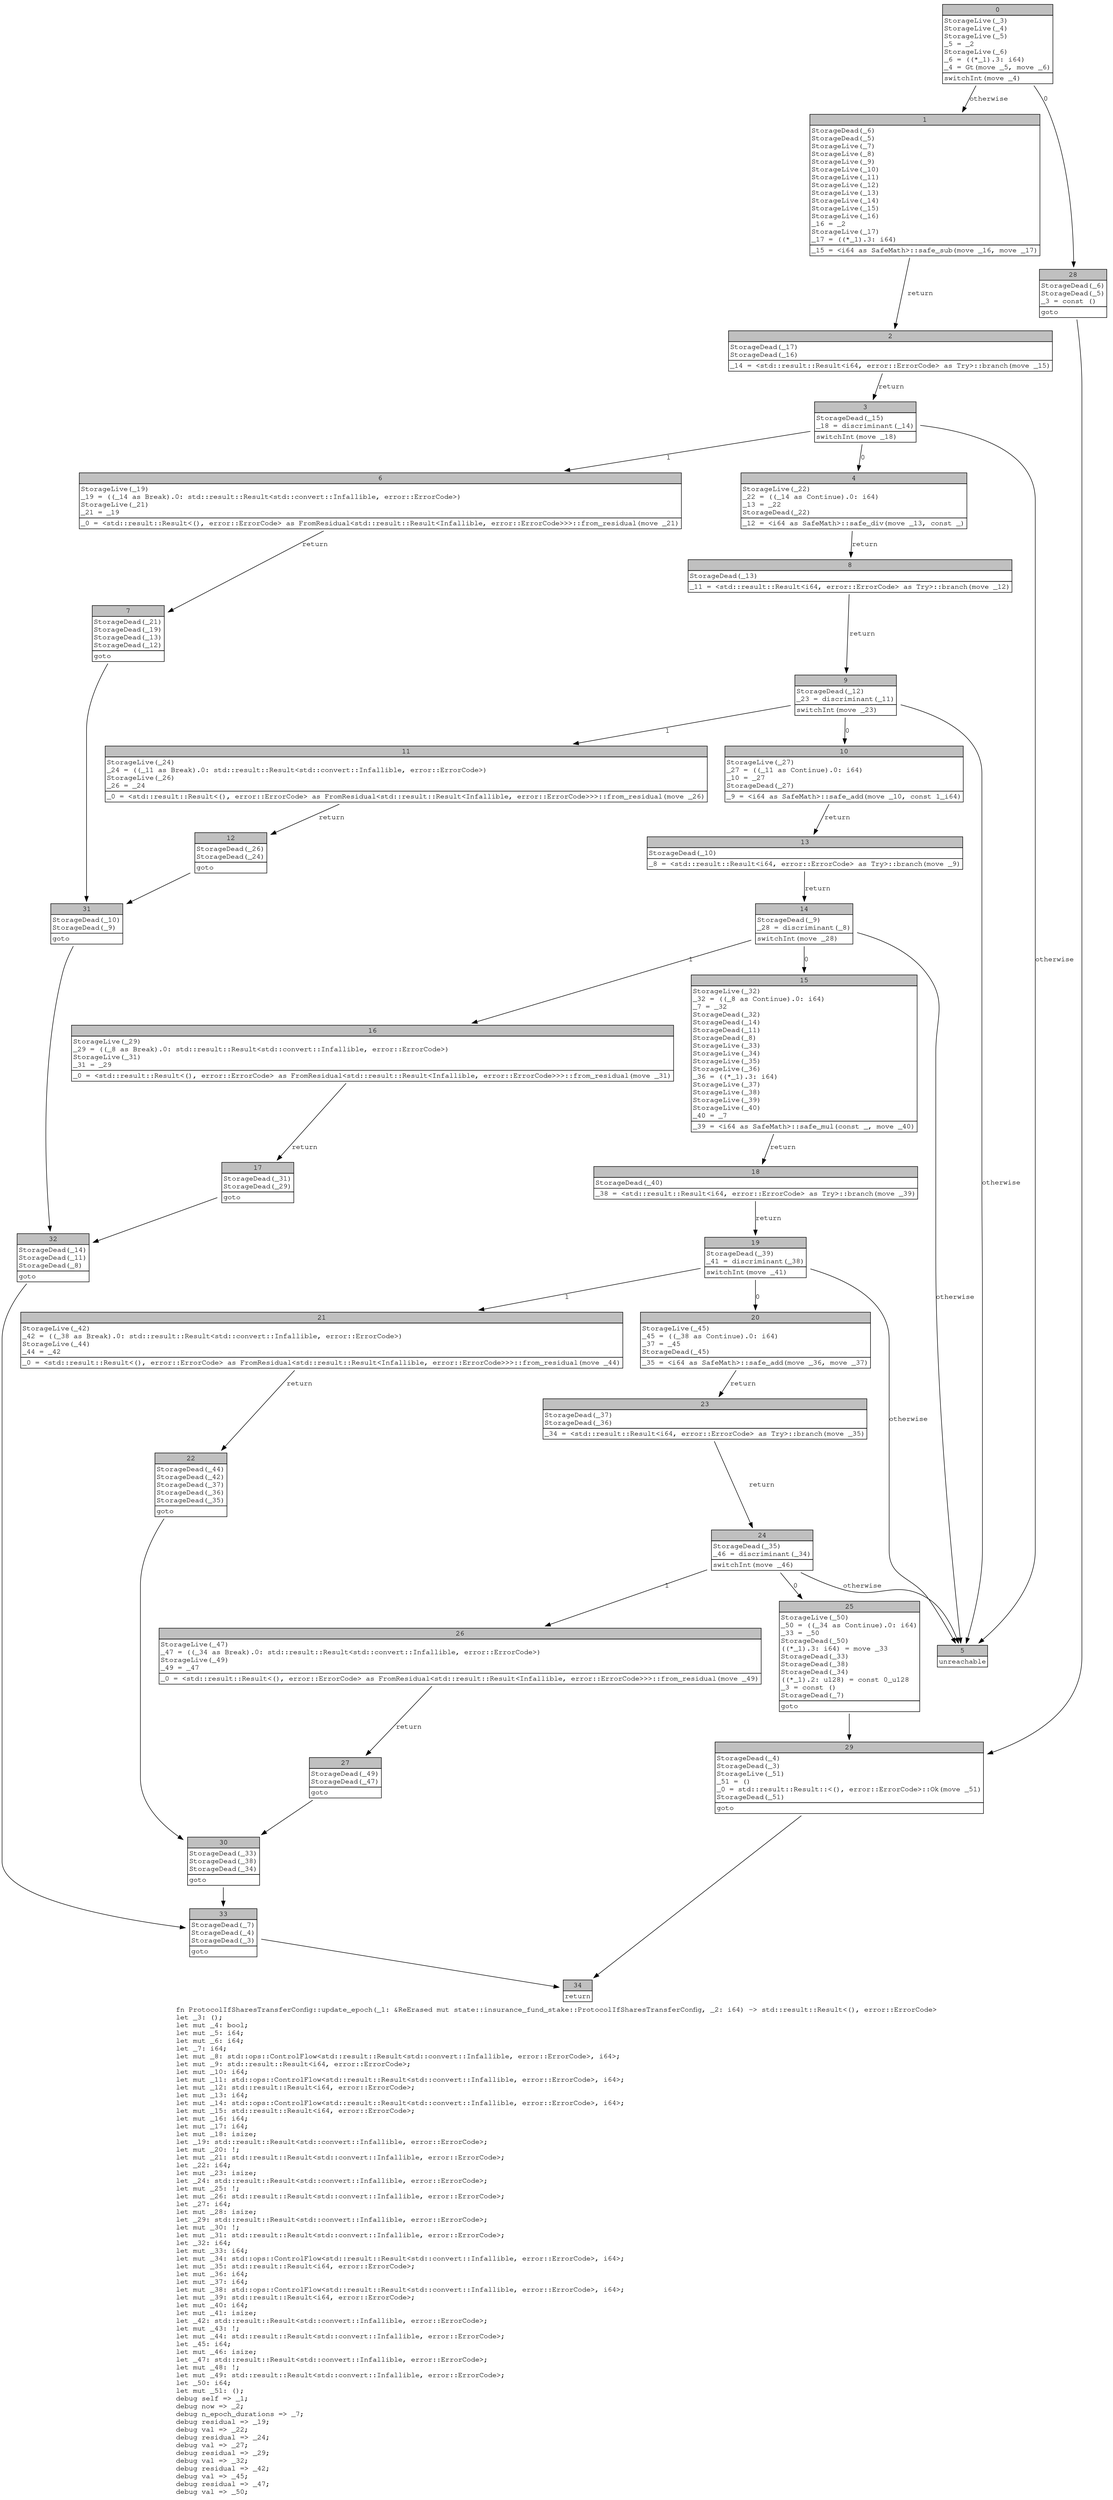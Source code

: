 digraph Mir_0_3375 {
    graph [fontname="Courier, monospace"];
    node [fontname="Courier, monospace"];
    edge [fontname="Courier, monospace"];
    label=<fn ProtocolIfSharesTransferConfig::update_epoch(_1: &amp;ReErased mut state::insurance_fund_stake::ProtocolIfSharesTransferConfig, _2: i64) -&gt; std::result::Result&lt;(), error::ErrorCode&gt;<br align="left"/>let _3: ();<br align="left"/>let mut _4: bool;<br align="left"/>let mut _5: i64;<br align="left"/>let mut _6: i64;<br align="left"/>let _7: i64;<br align="left"/>let mut _8: std::ops::ControlFlow&lt;std::result::Result&lt;std::convert::Infallible, error::ErrorCode&gt;, i64&gt;;<br align="left"/>let mut _9: std::result::Result&lt;i64, error::ErrorCode&gt;;<br align="left"/>let mut _10: i64;<br align="left"/>let mut _11: std::ops::ControlFlow&lt;std::result::Result&lt;std::convert::Infallible, error::ErrorCode&gt;, i64&gt;;<br align="left"/>let mut _12: std::result::Result&lt;i64, error::ErrorCode&gt;;<br align="left"/>let mut _13: i64;<br align="left"/>let mut _14: std::ops::ControlFlow&lt;std::result::Result&lt;std::convert::Infallible, error::ErrorCode&gt;, i64&gt;;<br align="left"/>let mut _15: std::result::Result&lt;i64, error::ErrorCode&gt;;<br align="left"/>let mut _16: i64;<br align="left"/>let mut _17: i64;<br align="left"/>let mut _18: isize;<br align="left"/>let _19: std::result::Result&lt;std::convert::Infallible, error::ErrorCode&gt;;<br align="left"/>let mut _20: !;<br align="left"/>let mut _21: std::result::Result&lt;std::convert::Infallible, error::ErrorCode&gt;;<br align="left"/>let _22: i64;<br align="left"/>let mut _23: isize;<br align="left"/>let _24: std::result::Result&lt;std::convert::Infallible, error::ErrorCode&gt;;<br align="left"/>let mut _25: !;<br align="left"/>let mut _26: std::result::Result&lt;std::convert::Infallible, error::ErrorCode&gt;;<br align="left"/>let _27: i64;<br align="left"/>let mut _28: isize;<br align="left"/>let _29: std::result::Result&lt;std::convert::Infallible, error::ErrorCode&gt;;<br align="left"/>let mut _30: !;<br align="left"/>let mut _31: std::result::Result&lt;std::convert::Infallible, error::ErrorCode&gt;;<br align="left"/>let _32: i64;<br align="left"/>let mut _33: i64;<br align="left"/>let mut _34: std::ops::ControlFlow&lt;std::result::Result&lt;std::convert::Infallible, error::ErrorCode&gt;, i64&gt;;<br align="left"/>let mut _35: std::result::Result&lt;i64, error::ErrorCode&gt;;<br align="left"/>let mut _36: i64;<br align="left"/>let mut _37: i64;<br align="left"/>let mut _38: std::ops::ControlFlow&lt;std::result::Result&lt;std::convert::Infallible, error::ErrorCode&gt;, i64&gt;;<br align="left"/>let mut _39: std::result::Result&lt;i64, error::ErrorCode&gt;;<br align="left"/>let mut _40: i64;<br align="left"/>let mut _41: isize;<br align="left"/>let _42: std::result::Result&lt;std::convert::Infallible, error::ErrorCode&gt;;<br align="left"/>let mut _43: !;<br align="left"/>let mut _44: std::result::Result&lt;std::convert::Infallible, error::ErrorCode&gt;;<br align="left"/>let _45: i64;<br align="left"/>let mut _46: isize;<br align="left"/>let _47: std::result::Result&lt;std::convert::Infallible, error::ErrorCode&gt;;<br align="left"/>let mut _48: !;<br align="left"/>let mut _49: std::result::Result&lt;std::convert::Infallible, error::ErrorCode&gt;;<br align="left"/>let _50: i64;<br align="left"/>let mut _51: ();<br align="left"/>debug self =&gt; _1;<br align="left"/>debug now =&gt; _2;<br align="left"/>debug n_epoch_durations =&gt; _7;<br align="left"/>debug residual =&gt; _19;<br align="left"/>debug val =&gt; _22;<br align="left"/>debug residual =&gt; _24;<br align="left"/>debug val =&gt; _27;<br align="left"/>debug residual =&gt; _29;<br align="left"/>debug val =&gt; _32;<br align="left"/>debug residual =&gt; _42;<br align="left"/>debug val =&gt; _45;<br align="left"/>debug residual =&gt; _47;<br align="left"/>debug val =&gt; _50;<br align="left"/>>;
    bb0__0_3375 [shape="none", label=<<table border="0" cellborder="1" cellspacing="0"><tr><td bgcolor="gray" align="center" colspan="1">0</td></tr><tr><td align="left" balign="left">StorageLive(_3)<br/>StorageLive(_4)<br/>StorageLive(_5)<br/>_5 = _2<br/>StorageLive(_6)<br/>_6 = ((*_1).3: i64)<br/>_4 = Gt(move _5, move _6)<br/></td></tr><tr><td align="left">switchInt(move _4)</td></tr></table>>];
    bb1__0_3375 [shape="none", label=<<table border="0" cellborder="1" cellspacing="0"><tr><td bgcolor="gray" align="center" colspan="1">1</td></tr><tr><td align="left" balign="left">StorageDead(_6)<br/>StorageDead(_5)<br/>StorageLive(_7)<br/>StorageLive(_8)<br/>StorageLive(_9)<br/>StorageLive(_10)<br/>StorageLive(_11)<br/>StorageLive(_12)<br/>StorageLive(_13)<br/>StorageLive(_14)<br/>StorageLive(_15)<br/>StorageLive(_16)<br/>_16 = _2<br/>StorageLive(_17)<br/>_17 = ((*_1).3: i64)<br/></td></tr><tr><td align="left">_15 = &lt;i64 as SafeMath&gt;::safe_sub(move _16, move _17)</td></tr></table>>];
    bb2__0_3375 [shape="none", label=<<table border="0" cellborder="1" cellspacing="0"><tr><td bgcolor="gray" align="center" colspan="1">2</td></tr><tr><td align="left" balign="left">StorageDead(_17)<br/>StorageDead(_16)<br/></td></tr><tr><td align="left">_14 = &lt;std::result::Result&lt;i64, error::ErrorCode&gt; as Try&gt;::branch(move _15)</td></tr></table>>];
    bb3__0_3375 [shape="none", label=<<table border="0" cellborder="1" cellspacing="0"><tr><td bgcolor="gray" align="center" colspan="1">3</td></tr><tr><td align="left" balign="left">StorageDead(_15)<br/>_18 = discriminant(_14)<br/></td></tr><tr><td align="left">switchInt(move _18)</td></tr></table>>];
    bb4__0_3375 [shape="none", label=<<table border="0" cellborder="1" cellspacing="0"><tr><td bgcolor="gray" align="center" colspan="1">4</td></tr><tr><td align="left" balign="left">StorageLive(_22)<br/>_22 = ((_14 as Continue).0: i64)<br/>_13 = _22<br/>StorageDead(_22)<br/></td></tr><tr><td align="left">_12 = &lt;i64 as SafeMath&gt;::safe_div(move _13, const _)</td></tr></table>>];
    bb5__0_3375 [shape="none", label=<<table border="0" cellborder="1" cellspacing="0"><tr><td bgcolor="gray" align="center" colspan="1">5</td></tr><tr><td align="left">unreachable</td></tr></table>>];
    bb6__0_3375 [shape="none", label=<<table border="0" cellborder="1" cellspacing="0"><tr><td bgcolor="gray" align="center" colspan="1">6</td></tr><tr><td align="left" balign="left">StorageLive(_19)<br/>_19 = ((_14 as Break).0: std::result::Result&lt;std::convert::Infallible, error::ErrorCode&gt;)<br/>StorageLive(_21)<br/>_21 = _19<br/></td></tr><tr><td align="left">_0 = &lt;std::result::Result&lt;(), error::ErrorCode&gt; as FromResidual&lt;std::result::Result&lt;Infallible, error::ErrorCode&gt;&gt;&gt;::from_residual(move _21)</td></tr></table>>];
    bb7__0_3375 [shape="none", label=<<table border="0" cellborder="1" cellspacing="0"><tr><td bgcolor="gray" align="center" colspan="1">7</td></tr><tr><td align="left" balign="left">StorageDead(_21)<br/>StorageDead(_19)<br/>StorageDead(_13)<br/>StorageDead(_12)<br/></td></tr><tr><td align="left">goto</td></tr></table>>];
    bb8__0_3375 [shape="none", label=<<table border="0" cellborder="1" cellspacing="0"><tr><td bgcolor="gray" align="center" colspan="1">8</td></tr><tr><td align="left" balign="left">StorageDead(_13)<br/></td></tr><tr><td align="left">_11 = &lt;std::result::Result&lt;i64, error::ErrorCode&gt; as Try&gt;::branch(move _12)</td></tr></table>>];
    bb9__0_3375 [shape="none", label=<<table border="0" cellborder="1" cellspacing="0"><tr><td bgcolor="gray" align="center" colspan="1">9</td></tr><tr><td align="left" balign="left">StorageDead(_12)<br/>_23 = discriminant(_11)<br/></td></tr><tr><td align="left">switchInt(move _23)</td></tr></table>>];
    bb10__0_3375 [shape="none", label=<<table border="0" cellborder="1" cellspacing="0"><tr><td bgcolor="gray" align="center" colspan="1">10</td></tr><tr><td align="left" balign="left">StorageLive(_27)<br/>_27 = ((_11 as Continue).0: i64)<br/>_10 = _27<br/>StorageDead(_27)<br/></td></tr><tr><td align="left">_9 = &lt;i64 as SafeMath&gt;::safe_add(move _10, const 1_i64)</td></tr></table>>];
    bb11__0_3375 [shape="none", label=<<table border="0" cellborder="1" cellspacing="0"><tr><td bgcolor="gray" align="center" colspan="1">11</td></tr><tr><td align="left" balign="left">StorageLive(_24)<br/>_24 = ((_11 as Break).0: std::result::Result&lt;std::convert::Infallible, error::ErrorCode&gt;)<br/>StorageLive(_26)<br/>_26 = _24<br/></td></tr><tr><td align="left">_0 = &lt;std::result::Result&lt;(), error::ErrorCode&gt; as FromResidual&lt;std::result::Result&lt;Infallible, error::ErrorCode&gt;&gt;&gt;::from_residual(move _26)</td></tr></table>>];
    bb12__0_3375 [shape="none", label=<<table border="0" cellborder="1" cellspacing="0"><tr><td bgcolor="gray" align="center" colspan="1">12</td></tr><tr><td align="left" balign="left">StorageDead(_26)<br/>StorageDead(_24)<br/></td></tr><tr><td align="left">goto</td></tr></table>>];
    bb13__0_3375 [shape="none", label=<<table border="0" cellborder="1" cellspacing="0"><tr><td bgcolor="gray" align="center" colspan="1">13</td></tr><tr><td align="left" balign="left">StorageDead(_10)<br/></td></tr><tr><td align="left">_8 = &lt;std::result::Result&lt;i64, error::ErrorCode&gt; as Try&gt;::branch(move _9)</td></tr></table>>];
    bb14__0_3375 [shape="none", label=<<table border="0" cellborder="1" cellspacing="0"><tr><td bgcolor="gray" align="center" colspan="1">14</td></tr><tr><td align="left" balign="left">StorageDead(_9)<br/>_28 = discriminant(_8)<br/></td></tr><tr><td align="left">switchInt(move _28)</td></tr></table>>];
    bb15__0_3375 [shape="none", label=<<table border="0" cellborder="1" cellspacing="0"><tr><td bgcolor="gray" align="center" colspan="1">15</td></tr><tr><td align="left" balign="left">StorageLive(_32)<br/>_32 = ((_8 as Continue).0: i64)<br/>_7 = _32<br/>StorageDead(_32)<br/>StorageDead(_14)<br/>StorageDead(_11)<br/>StorageDead(_8)<br/>StorageLive(_33)<br/>StorageLive(_34)<br/>StorageLive(_35)<br/>StorageLive(_36)<br/>_36 = ((*_1).3: i64)<br/>StorageLive(_37)<br/>StorageLive(_38)<br/>StorageLive(_39)<br/>StorageLive(_40)<br/>_40 = _7<br/></td></tr><tr><td align="left">_39 = &lt;i64 as SafeMath&gt;::safe_mul(const _, move _40)</td></tr></table>>];
    bb16__0_3375 [shape="none", label=<<table border="0" cellborder="1" cellspacing="0"><tr><td bgcolor="gray" align="center" colspan="1">16</td></tr><tr><td align="left" balign="left">StorageLive(_29)<br/>_29 = ((_8 as Break).0: std::result::Result&lt;std::convert::Infallible, error::ErrorCode&gt;)<br/>StorageLive(_31)<br/>_31 = _29<br/></td></tr><tr><td align="left">_0 = &lt;std::result::Result&lt;(), error::ErrorCode&gt; as FromResidual&lt;std::result::Result&lt;Infallible, error::ErrorCode&gt;&gt;&gt;::from_residual(move _31)</td></tr></table>>];
    bb17__0_3375 [shape="none", label=<<table border="0" cellborder="1" cellspacing="0"><tr><td bgcolor="gray" align="center" colspan="1">17</td></tr><tr><td align="left" balign="left">StorageDead(_31)<br/>StorageDead(_29)<br/></td></tr><tr><td align="left">goto</td></tr></table>>];
    bb18__0_3375 [shape="none", label=<<table border="0" cellborder="1" cellspacing="0"><tr><td bgcolor="gray" align="center" colspan="1">18</td></tr><tr><td align="left" balign="left">StorageDead(_40)<br/></td></tr><tr><td align="left">_38 = &lt;std::result::Result&lt;i64, error::ErrorCode&gt; as Try&gt;::branch(move _39)</td></tr></table>>];
    bb19__0_3375 [shape="none", label=<<table border="0" cellborder="1" cellspacing="0"><tr><td bgcolor="gray" align="center" colspan="1">19</td></tr><tr><td align="left" balign="left">StorageDead(_39)<br/>_41 = discriminant(_38)<br/></td></tr><tr><td align="left">switchInt(move _41)</td></tr></table>>];
    bb20__0_3375 [shape="none", label=<<table border="0" cellborder="1" cellspacing="0"><tr><td bgcolor="gray" align="center" colspan="1">20</td></tr><tr><td align="left" balign="left">StorageLive(_45)<br/>_45 = ((_38 as Continue).0: i64)<br/>_37 = _45<br/>StorageDead(_45)<br/></td></tr><tr><td align="left">_35 = &lt;i64 as SafeMath&gt;::safe_add(move _36, move _37)</td></tr></table>>];
    bb21__0_3375 [shape="none", label=<<table border="0" cellborder="1" cellspacing="0"><tr><td bgcolor="gray" align="center" colspan="1">21</td></tr><tr><td align="left" balign="left">StorageLive(_42)<br/>_42 = ((_38 as Break).0: std::result::Result&lt;std::convert::Infallible, error::ErrorCode&gt;)<br/>StorageLive(_44)<br/>_44 = _42<br/></td></tr><tr><td align="left">_0 = &lt;std::result::Result&lt;(), error::ErrorCode&gt; as FromResidual&lt;std::result::Result&lt;Infallible, error::ErrorCode&gt;&gt;&gt;::from_residual(move _44)</td></tr></table>>];
    bb22__0_3375 [shape="none", label=<<table border="0" cellborder="1" cellspacing="0"><tr><td bgcolor="gray" align="center" colspan="1">22</td></tr><tr><td align="left" balign="left">StorageDead(_44)<br/>StorageDead(_42)<br/>StorageDead(_37)<br/>StorageDead(_36)<br/>StorageDead(_35)<br/></td></tr><tr><td align="left">goto</td></tr></table>>];
    bb23__0_3375 [shape="none", label=<<table border="0" cellborder="1" cellspacing="0"><tr><td bgcolor="gray" align="center" colspan="1">23</td></tr><tr><td align="left" balign="left">StorageDead(_37)<br/>StorageDead(_36)<br/></td></tr><tr><td align="left">_34 = &lt;std::result::Result&lt;i64, error::ErrorCode&gt; as Try&gt;::branch(move _35)</td></tr></table>>];
    bb24__0_3375 [shape="none", label=<<table border="0" cellborder="1" cellspacing="0"><tr><td bgcolor="gray" align="center" colspan="1">24</td></tr><tr><td align="left" balign="left">StorageDead(_35)<br/>_46 = discriminant(_34)<br/></td></tr><tr><td align="left">switchInt(move _46)</td></tr></table>>];
    bb25__0_3375 [shape="none", label=<<table border="0" cellborder="1" cellspacing="0"><tr><td bgcolor="gray" align="center" colspan="1">25</td></tr><tr><td align="left" balign="left">StorageLive(_50)<br/>_50 = ((_34 as Continue).0: i64)<br/>_33 = _50<br/>StorageDead(_50)<br/>((*_1).3: i64) = move _33<br/>StorageDead(_33)<br/>StorageDead(_38)<br/>StorageDead(_34)<br/>((*_1).2: u128) = const 0_u128<br/>_3 = const ()<br/>StorageDead(_7)<br/></td></tr><tr><td align="left">goto</td></tr></table>>];
    bb26__0_3375 [shape="none", label=<<table border="0" cellborder="1" cellspacing="0"><tr><td bgcolor="gray" align="center" colspan="1">26</td></tr><tr><td align="left" balign="left">StorageLive(_47)<br/>_47 = ((_34 as Break).0: std::result::Result&lt;std::convert::Infallible, error::ErrorCode&gt;)<br/>StorageLive(_49)<br/>_49 = _47<br/></td></tr><tr><td align="left">_0 = &lt;std::result::Result&lt;(), error::ErrorCode&gt; as FromResidual&lt;std::result::Result&lt;Infallible, error::ErrorCode&gt;&gt;&gt;::from_residual(move _49)</td></tr></table>>];
    bb27__0_3375 [shape="none", label=<<table border="0" cellborder="1" cellspacing="0"><tr><td bgcolor="gray" align="center" colspan="1">27</td></tr><tr><td align="left" balign="left">StorageDead(_49)<br/>StorageDead(_47)<br/></td></tr><tr><td align="left">goto</td></tr></table>>];
    bb28__0_3375 [shape="none", label=<<table border="0" cellborder="1" cellspacing="0"><tr><td bgcolor="gray" align="center" colspan="1">28</td></tr><tr><td align="left" balign="left">StorageDead(_6)<br/>StorageDead(_5)<br/>_3 = const ()<br/></td></tr><tr><td align="left">goto</td></tr></table>>];
    bb29__0_3375 [shape="none", label=<<table border="0" cellborder="1" cellspacing="0"><tr><td bgcolor="gray" align="center" colspan="1">29</td></tr><tr><td align="left" balign="left">StorageDead(_4)<br/>StorageDead(_3)<br/>StorageLive(_51)<br/>_51 = ()<br/>_0 = std::result::Result::&lt;(), error::ErrorCode&gt;::Ok(move _51)<br/>StorageDead(_51)<br/></td></tr><tr><td align="left">goto</td></tr></table>>];
    bb30__0_3375 [shape="none", label=<<table border="0" cellborder="1" cellspacing="0"><tr><td bgcolor="gray" align="center" colspan="1">30</td></tr><tr><td align="left" balign="left">StorageDead(_33)<br/>StorageDead(_38)<br/>StorageDead(_34)<br/></td></tr><tr><td align="left">goto</td></tr></table>>];
    bb31__0_3375 [shape="none", label=<<table border="0" cellborder="1" cellspacing="0"><tr><td bgcolor="gray" align="center" colspan="1">31</td></tr><tr><td align="left" balign="left">StorageDead(_10)<br/>StorageDead(_9)<br/></td></tr><tr><td align="left">goto</td></tr></table>>];
    bb32__0_3375 [shape="none", label=<<table border="0" cellborder="1" cellspacing="0"><tr><td bgcolor="gray" align="center" colspan="1">32</td></tr><tr><td align="left" balign="left">StorageDead(_14)<br/>StorageDead(_11)<br/>StorageDead(_8)<br/></td></tr><tr><td align="left">goto</td></tr></table>>];
    bb33__0_3375 [shape="none", label=<<table border="0" cellborder="1" cellspacing="0"><tr><td bgcolor="gray" align="center" colspan="1">33</td></tr><tr><td align="left" balign="left">StorageDead(_7)<br/>StorageDead(_4)<br/>StorageDead(_3)<br/></td></tr><tr><td align="left">goto</td></tr></table>>];
    bb34__0_3375 [shape="none", label=<<table border="0" cellborder="1" cellspacing="0"><tr><td bgcolor="gray" align="center" colspan="1">34</td></tr><tr><td align="left">return</td></tr></table>>];
    bb0__0_3375 -> bb28__0_3375 [label="0"];
    bb0__0_3375 -> bb1__0_3375 [label="otherwise"];
    bb1__0_3375 -> bb2__0_3375 [label="return"];
    bb2__0_3375 -> bb3__0_3375 [label="return"];
    bb3__0_3375 -> bb4__0_3375 [label="0"];
    bb3__0_3375 -> bb6__0_3375 [label="1"];
    bb3__0_3375 -> bb5__0_3375 [label="otherwise"];
    bb4__0_3375 -> bb8__0_3375 [label="return"];
    bb6__0_3375 -> bb7__0_3375 [label="return"];
    bb7__0_3375 -> bb31__0_3375 [label=""];
    bb8__0_3375 -> bb9__0_3375 [label="return"];
    bb9__0_3375 -> bb10__0_3375 [label="0"];
    bb9__0_3375 -> bb11__0_3375 [label="1"];
    bb9__0_3375 -> bb5__0_3375 [label="otherwise"];
    bb10__0_3375 -> bb13__0_3375 [label="return"];
    bb11__0_3375 -> bb12__0_3375 [label="return"];
    bb12__0_3375 -> bb31__0_3375 [label=""];
    bb13__0_3375 -> bb14__0_3375 [label="return"];
    bb14__0_3375 -> bb15__0_3375 [label="0"];
    bb14__0_3375 -> bb16__0_3375 [label="1"];
    bb14__0_3375 -> bb5__0_3375 [label="otherwise"];
    bb15__0_3375 -> bb18__0_3375 [label="return"];
    bb16__0_3375 -> bb17__0_3375 [label="return"];
    bb17__0_3375 -> bb32__0_3375 [label=""];
    bb18__0_3375 -> bb19__0_3375 [label="return"];
    bb19__0_3375 -> bb20__0_3375 [label="0"];
    bb19__0_3375 -> bb21__0_3375 [label="1"];
    bb19__0_3375 -> bb5__0_3375 [label="otherwise"];
    bb20__0_3375 -> bb23__0_3375 [label="return"];
    bb21__0_3375 -> bb22__0_3375 [label="return"];
    bb22__0_3375 -> bb30__0_3375 [label=""];
    bb23__0_3375 -> bb24__0_3375 [label="return"];
    bb24__0_3375 -> bb25__0_3375 [label="0"];
    bb24__0_3375 -> bb26__0_3375 [label="1"];
    bb24__0_3375 -> bb5__0_3375 [label="otherwise"];
    bb25__0_3375 -> bb29__0_3375 [label=""];
    bb26__0_3375 -> bb27__0_3375 [label="return"];
    bb27__0_3375 -> bb30__0_3375 [label=""];
    bb28__0_3375 -> bb29__0_3375 [label=""];
    bb29__0_3375 -> bb34__0_3375 [label=""];
    bb30__0_3375 -> bb33__0_3375 [label=""];
    bb31__0_3375 -> bb32__0_3375 [label=""];
    bb32__0_3375 -> bb33__0_3375 [label=""];
    bb33__0_3375 -> bb34__0_3375 [label=""];
}
